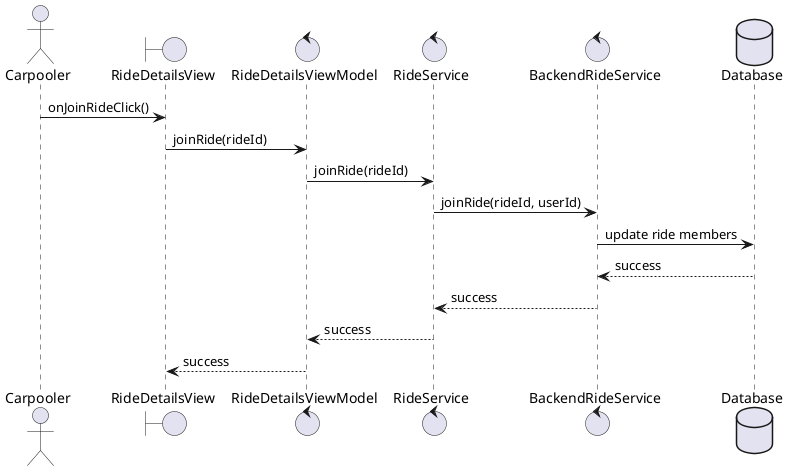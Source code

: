 @startuml
actor Carpooler
boundary RideDetailsView
control RideDetailsViewModel
control RideService
control BackendRideService
database Database

Carpooler -> RideDetailsView : onJoinRideClick()
RideDetailsView -> RideDetailsViewModel : joinRide(rideId)
RideDetailsViewModel -> RideService : joinRide(rideId)
RideService -> BackendRideService : joinRide(rideId, userId)
BackendRideService -> Database : update ride members
Database --> BackendRideService : success
BackendRideService --> RideService : success
RideService --> RideDetailsViewModel : success
RideDetailsViewModel --> RideDetailsView : success
@enduml

